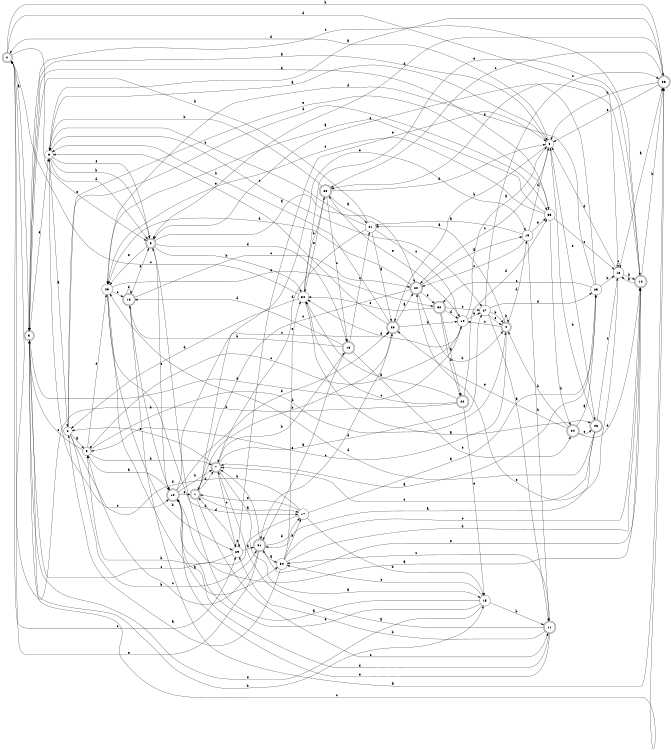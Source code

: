 digraph n30_7 {
__start0 [label="" shape="none"];

rankdir=LR;
size="8,5";

s0 [style="rounded,filled", color="black", fillcolor="white" shape="doublecircle", label="0"];
s1 [style="rounded,filled", color="black", fillcolor="white" shape="doublecircle", label="1"];
s2 [style="filled", color="black", fillcolor="white" shape="circle", label="2"];
s3 [style="rounded,filled", color="black", fillcolor="white" shape="doublecircle", label="3"];
s4 [style="rounded,filled", color="black", fillcolor="white" shape="doublecircle", label="4"];
s5 [style="rounded,filled", color="black", fillcolor="white" shape="doublecircle", label="5"];
s6 [style="filled", color="black", fillcolor="white" shape="circle", label="6"];
s7 [style="rounded,filled", color="black", fillcolor="white" shape="doublecircle", label="7"];
s8 [style="filled", color="black", fillcolor="white" shape="circle", label="8"];
s9 [style="filled", color="black", fillcolor="white" shape="circle", label="9"];
s10 [style="rounded,filled", color="black", fillcolor="white" shape="doublecircle", label="10"];
s11 [style="rounded,filled", color="black", fillcolor="white" shape="doublecircle", label="11"];
s12 [style="rounded,filled", color="black", fillcolor="white" shape="doublecircle", label="12"];
s13 [style="rounded,filled", color="black", fillcolor="white" shape="doublecircle", label="13"];
s14 [style="filled", color="black", fillcolor="white" shape="circle", label="14"];
s15 [style="filled", color="black", fillcolor="white" shape="circle", label="15"];
s16 [style="rounded,filled", color="black", fillcolor="white" shape="doublecircle", label="16"];
s17 [style="filled", color="black", fillcolor="white" shape="circle", label="17"];
s18 [style="filled", color="black", fillcolor="white" shape="circle", label="18"];
s19 [style="filled", color="black", fillcolor="white" shape="circle", label="19"];
s20 [style="rounded,filled", color="black", fillcolor="white" shape="doublecircle", label="20"];
s21 [style="filled", color="black", fillcolor="white" shape="circle", label="21"];
s22 [style="rounded,filled", color="black", fillcolor="white" shape="doublecircle", label="22"];
s23 [style="filled", color="black", fillcolor="white" shape="circle", label="23"];
s24 [style="rounded,filled", color="black", fillcolor="white" shape="doublecircle", label="24"];
s25 [style="filled", color="black", fillcolor="white" shape="circle", label="25"];
s26 [style="rounded,filled", color="black", fillcolor="white" shape="doublecircle", label="26"];
s27 [style="filled", color="black", fillcolor="white" shape="circle", label="27"];
s28 [style="rounded,filled", color="black", fillcolor="white" shape="doublecircle", label="28"];
s29 [style="filled", color="black", fillcolor="white" shape="circle", label="29"];
s30 [style="filled", color="black", fillcolor="white" shape="circle", label="30"];
s31 [style="rounded,filled", color="black", fillcolor="white" shape="doublecircle", label="31"];
s32 [style="rounded,filled", color="black", fillcolor="white" shape="doublecircle", label="32"];
s33 [style="rounded,filled", color="black", fillcolor="white" shape="doublecircle", label="33"];
s34 [style="filled", color="black", fillcolor="white" shape="circle", label="34"];
s35 [style="filled", color="black", fillcolor="white" shape="circle", label="35"];
s36 [style="rounded,filled", color="black", fillcolor="white" shape="doublecircle", label="36"];
s0 -> s3 [label="a"];
s0 -> s36 [label="b"];
s0 -> s29 [label="c"];
s0 -> s18 [label="d"];
s0 -> s5 [label="e"];
s1 -> s17 [label="a"];
s1 -> s28 [label="b"];
s1 -> s11 [label="c"];
s1 -> s7 [label="d"];
s1 -> s19 [label="e"];
s2 -> s9 [label="a"];
s2 -> s31 [label="b"];
s2 -> s10 [label="c"];
s2 -> s35 [label="d"];
s2 -> s35 [label="e"];
s3 -> s8 [label="a"];
s3 -> s15 [label="b"];
s3 -> s36 [label="c"];
s3 -> s14 [label="d"];
s3 -> s6 [label="e"];
s4 -> s21 [label="a"];
s4 -> s4 [label="b"];
s4 -> s14 [label="c"];
s4 -> s19 [label="d"];
s4 -> s9 [label="e"];
s5 -> s20 [label="a"];
s5 -> s30 [label="b"];
s5 -> s10 [label="c"];
s5 -> s16 [label="d"];
s5 -> s23 [label="e"];
s6 -> s2 [label="a"];
s6 -> s5 [label="b"];
s6 -> s27 [label="c"];
s6 -> s5 [label="d"];
s6 -> s5 [label="e"];
s7 -> s15 [label="a"];
s7 -> s16 [label="b"];
s7 -> s29 [label="c"];
s7 -> s27 [label="d"];
s7 -> s2 [label="e"];
s8 -> s6 [label="a"];
s8 -> s28 [label="b"];
s8 -> s20 [label="c"];
s8 -> s0 [label="d"];
s8 -> s26 [label="e"];
s9 -> s10 [label="a"];
s9 -> s7 [label="b"];
s9 -> s3 [label="c"];
s9 -> s4 [label="d"];
s9 -> s23 [label="e"];
s10 -> s12 [label="a"];
s10 -> s7 [label="b"];
s10 -> s28 [label="c"];
s10 -> s28 [label="d"];
s10 -> s1 [label="e"];
s11 -> s7 [label="a"];
s11 -> s29 [label="b"];
s11 -> s34 [label="c"];
s11 -> s10 [label="d"];
s11 -> s10 [label="e"];
s12 -> s18 [label="a"];
s12 -> s36 [label="b"];
s12 -> s3 [label="c"];
s12 -> s33 [label="d"];
s12 -> s31 [label="e"];
s13 -> s36 [label="a"];
s13 -> s10 [label="b"];
s13 -> s20 [label="c"];
s13 -> s13 [label="d"];
s13 -> s5 [label="e"];
s14 -> s8 [label="a"];
s14 -> s27 [label="b"];
s14 -> s9 [label="c"];
s14 -> s30 [label="d"];
s14 -> s33 [label="e"];
s15 -> s5 [label="a"];
s15 -> s11 [label="b"];
s15 -> s34 [label="c"];
s15 -> s10 [label="d"];
s15 -> s3 [label="e"];
s16 -> s31 [label="a"];
s16 -> s13 [label="b"];
s16 -> s21 [label="c"];
s16 -> s13 [label="d"];
s16 -> s24 [label="e"];
s17 -> s25 [label="a"];
s17 -> s15 [label="b"];
s17 -> s3 [label="c"];
s17 -> s6 [label="d"];
s17 -> s1 [label="e"];
s18 -> s36 [label="a"];
s18 -> s12 [label="b"];
s18 -> s18 [label="c"];
s18 -> s8 [label="d"];
s18 -> s20 [label="e"];
s19 -> s21 [label="a"];
s19 -> s11 [label="b"];
s19 -> s20 [label="c"];
s19 -> s8 [label="d"];
s19 -> s35 [label="e"];
s20 -> s19 [label="a"];
s20 -> s4 [label="b"];
s20 -> s1 [label="c"];
s20 -> s23 [label="d"];
s20 -> s32 [label="e"];
s21 -> s28 [label="a"];
s21 -> s3 [label="b"];
s21 -> s14 [label="c"];
s21 -> s7 [label="d"];
s21 -> s6 [label="e"];
s22 -> s30 [label="a"];
s22 -> s0 [label="b"];
s22 -> s30 [label="c"];
s22 -> s35 [label="d"];
s22 -> s15 [label="e"];
s23 -> s34 [label="a"];
s23 -> s29 [label="b"];
s23 -> s13 [label="c"];
s23 -> s17 [label="d"];
s23 -> s32 [label="e"];
s24 -> s25 [label="a"];
s24 -> s4 [label="b"];
s24 -> s26 [label="c"];
s24 -> s12 [label="d"];
s24 -> s28 [label="e"];
s25 -> s7 [label="a"];
s25 -> s18 [label="b"];
s25 -> s32 [label="c"];
s25 -> s23 [label="d"];
s25 -> s5 [label="e"];
s26 -> s31 [label="a"];
s26 -> s8 [label="b"];
s26 -> s18 [label="c"];
s26 -> s23 [label="d"];
s26 -> s7 [label="e"];
s27 -> s11 [label="a"];
s27 -> s4 [label="b"];
s27 -> s36 [label="c"];
s27 -> s25 [label="d"];
s27 -> s4 [label="e"];
s28 -> s20 [label="a"];
s28 -> s6 [label="b"];
s28 -> s31 [label="c"];
s28 -> s14 [label="d"];
s28 -> s6 [label="e"];
s29 -> s31 [label="a"];
s29 -> s9 [label="b"];
s29 -> s29 [label="c"];
s29 -> s1 [label="d"];
s29 -> s8 [label="e"];
s30 -> s26 [label="a"];
s30 -> s33 [label="b"];
s30 -> s0 [label="c"];
s30 -> s2 [label="d"];
s30 -> s12 [label="e"];
s31 -> s34 [label="a"];
s31 -> s7 [label="b"];
s31 -> s9 [label="c"];
s31 -> s17 [label="d"];
s31 -> s0 [label="e"];
s32 -> s22 [label="a"];
s32 -> s22 [label="b"];
s32 -> s27 [label="c"];
s32 -> s14 [label="d"];
s32 -> s30 [label="e"];
s33 -> s21 [label="a"];
s33 -> s6 [label="b"];
s33 -> s16 [label="c"];
s33 -> s8 [label="d"];
s33 -> s30 [label="e"];
s34 -> s2 [label="a"];
s34 -> s17 [label="b"];
s34 -> s12 [label="c"];
s34 -> s12 [label="d"];
s34 -> s30 [label="e"];
s35 -> s23 [label="a"];
s35 -> s24 [label="b"];
s35 -> s18 [label="c"];
s35 -> s3 [label="d"];
s35 -> s23 [label="e"];
s36 -> s6 [label="a"];
s36 -> s8 [label="b"];
s36 -> s33 [label="c"];
s36 -> s5 [label="d"];
s36 -> s8 [label="e"];

}